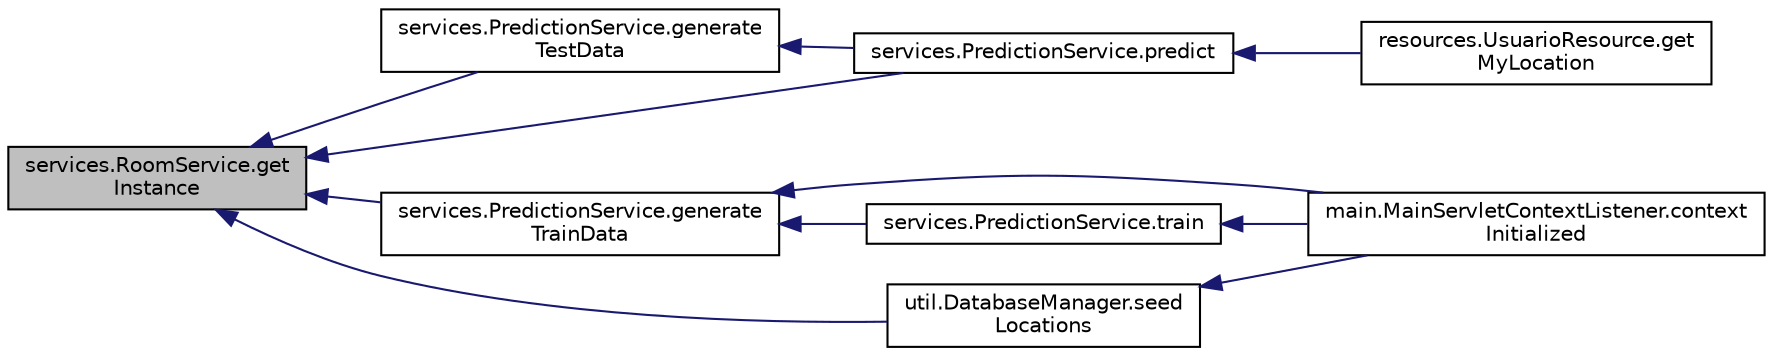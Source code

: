 digraph "services.RoomService.getInstance"
{
  edge [fontname="Helvetica",fontsize="10",labelfontname="Helvetica",labelfontsize="10"];
  node [fontname="Helvetica",fontsize="10",shape=record];
  rankdir="LR";
  Node32 [label="services.RoomService.get\lInstance",height=0.2,width=0.4,color="black", fillcolor="grey75", style="filled", fontcolor="black"];
  Node32 -> Node33 [dir="back",color="midnightblue",fontsize="10",style="solid",fontname="Helvetica"];
  Node33 [label="services.PredictionService.generate\lTestData",height=0.2,width=0.4,color="black", fillcolor="white", style="filled",URL="$classservices_1_1_prediction_service.html#af78d811944d75b0cb0fe6eb26d0939d4"];
  Node33 -> Node34 [dir="back",color="midnightblue",fontsize="10",style="solid",fontname="Helvetica"];
  Node34 [label="services.PredictionService.predict",height=0.2,width=0.4,color="black", fillcolor="white", style="filled",URL="$classservices_1_1_prediction_service.html#a831f8f8591c7c57ff3a2ad10e623449b"];
  Node34 -> Node35 [dir="back",color="midnightblue",fontsize="10",style="solid",fontname="Helvetica"];
  Node35 [label="resources.UsuarioResource.get\lMyLocation",height=0.2,width=0.4,color="black", fillcolor="white", style="filled",URL="$classresources_1_1_usuario_resource.html#abb4d2cd5e8c87d1bfe9216a8836be338"];
  Node32 -> Node36 [dir="back",color="midnightblue",fontsize="10",style="solid",fontname="Helvetica"];
  Node36 [label="services.PredictionService.generate\lTrainData",height=0.2,width=0.4,color="black", fillcolor="white", style="filled",URL="$classservices_1_1_prediction_service.html#aabbb939a70086467d1874d917238dc88"];
  Node36 -> Node37 [dir="back",color="midnightblue",fontsize="10",style="solid",fontname="Helvetica"];
  Node37 [label="main.MainServletContextListener.context\lInitialized",height=0.2,width=0.4,color="black", fillcolor="white", style="filled",URL="$classmain_1_1_main_servlet_context_listener.html#a00311344addf99b3723a1c85a738447e"];
  Node36 -> Node38 [dir="back",color="midnightblue",fontsize="10",style="solid",fontname="Helvetica"];
  Node38 [label="services.PredictionService.train",height=0.2,width=0.4,color="black", fillcolor="white", style="filled",URL="$classservices_1_1_prediction_service.html#a169d1fc31786286a2d922036a799b072"];
  Node38 -> Node37 [dir="back",color="midnightblue",fontsize="10",style="solid",fontname="Helvetica"];
  Node32 -> Node34 [dir="back",color="midnightblue",fontsize="10",style="solid",fontname="Helvetica"];
  Node32 -> Node39 [dir="back",color="midnightblue",fontsize="10",style="solid",fontname="Helvetica"];
  Node39 [label="util.DatabaseManager.seed\lLocations",height=0.2,width=0.4,color="black", fillcolor="white", style="filled",URL="$classutil_1_1_database_manager.html#a0ea9df6100ce303375a61c1d6e1aa53d"];
  Node39 -> Node37 [dir="back",color="midnightblue",fontsize="10",style="solid",fontname="Helvetica"];
}
